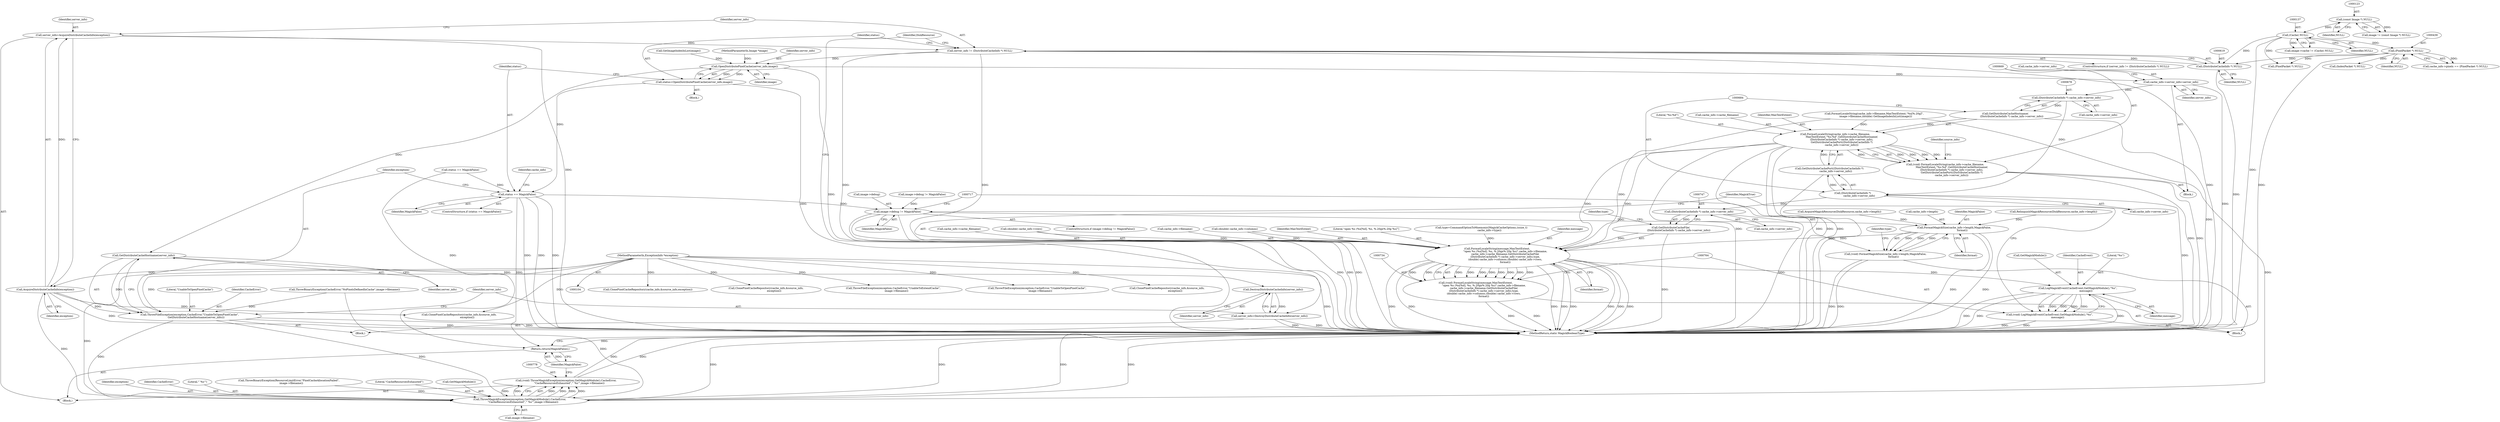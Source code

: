 digraph "0_ImageMagick_4e81ce8b07219c69a9aeccb0f7f7b927ca6db74c_0@pointer" {
"1000616" [label="(Call,server_info != (DistributeCacheInfo *) NULL)"];
"1000611" [label="(Call,server_info=AcquireDistributeCacheInfo(exception))"];
"1000613" [label="(Call,AcquireDistributeCacheInfo(exception))"];
"1000107" [label="(MethodParameterIn,ExceptionInfo *exception)"];
"1000618" [label="(Call,(DistributeCacheInfo *) NULL)"];
"1000438" [label="(Call,(PixelPacket *) NULL)"];
"1000136" [label="(Call,(Cache) NULL)"];
"1000122" [label="(Call,(const Image *) NULL)"];
"1000624" [label="(Call,OpenDistributePixelCache(server_info,image))"];
"1000622" [label="(Call,status=OpenDistributePixelCache(server_info,image))"];
"1000628" [label="(Call,status == MagickFalse)"];
"1000710" [label="(Call,image->debug != MagickFalse)"];
"1000718" [label="(Call,FormatMagickSize(cache_info->length,MagickFalse,\n                    format))"];
"1000716" [label="(Call,(void) FormatMagickSize(cache_info->length,MagickFalse,\n                    format))"];
"1000735" [label="(Call,FormatLocaleString(message,MaxTextExtent,\n                    \"open %s (%s[%d], %s, %.20gx%.20g %s)\",cache_info->filename,\n                    cache_info->cache_filename,GetDistributeCacheFile(\n                    (DistributeCacheInfo *) cache_info->server_info),type,\n                    (double) cache_info->columns,(double) cache_info->rows,\n                    format))"];
"1000733" [label="(Call,(void) FormatLocaleString(message,MaxTextExtent,\n                    \"open %s (%s[%d], %s, %.20gx%.20g %s)\",cache_info->filename,\n                    cache_info->cache_filename,GetDistributeCacheFile(\n                    (DistributeCacheInfo *) cache_info->server_info),type,\n                    (double) cache_info->columns,(double) cache_info->rows,\n                    format))"];
"1000765" [label="(Call,LogMagickEvent(CacheEvent,GetMagickModule(),\"%s\",\n                    message))"];
"1000763" [label="(Call,(void) LogMagickEvent(CacheEvent,GetMagickModule(),\"%s\",\n                    message))"];
"1000788" [label="(Return,return(MagickFalse);)"];
"1000636" [label="(Call,GetDistributeCacheHostname(server_info))"];
"1000632" [label="(Call,ThrowFileException(exception,CacheError,\"UnableToOpenPixelCache\",\n                GetDistributeCacheHostname(server_info)))"];
"1000779" [label="(Call,ThrowMagickException(exception,GetMagickModule(),CacheError,\n        \"CacheResourcesExhausted\",\"`%s'\",image->filename))"];
"1000777" [label="(Call,(void) ThrowMagickException(exception,GetMagickModule(),CacheError,\n        \"CacheResourcesExhausted\",\"`%s'\",image->filename))"];
"1000640" [label="(Call,DestroyDistributeCacheInfo(server_info))"];
"1000638" [label="(Call,server_info=DestroyDistributeCacheInfo(server_info))"];
"1000663" [label="(Call,cache_info->server_info=server_info)"];
"1000677" [label="(Call,(DistributeCacheInfo *) cache_info->server_info)"];
"1000676" [label="(Call,GetDistributeCacheHostname(\n                (DistributeCacheInfo *) cache_info->server_info))"];
"1000670" [label="(Call,FormatLocaleString(cache_info->cache_filename,\n                MaxTextExtent,\"%s:%d\",GetDistributeCacheHostname(\n                (DistributeCacheInfo *) cache_info->server_info),\n                GetDistributeCachePort((DistributeCacheInfo *)\n                cache_info->server_info)))"];
"1000668" [label="(Call,(void) FormatLocaleString(cache_info->cache_filename,\n                MaxTextExtent,\"%s:%d\",GetDistributeCacheHostname(\n                (DistributeCacheInfo *) cache_info->server_info),\n                GetDistributeCachePort((DistributeCacheInfo *)\n                cache_info->server_info)))"];
"1000683" [label="(Call,(DistributeCacheInfo *)\n                cache_info->server_info)"];
"1000682" [label="(Call,GetDistributeCachePort((DistributeCacheInfo *)\n                cache_info->server_info))"];
"1000746" [label="(Call,(DistributeCacheInfo *) cache_info->server_info)"];
"1000745" [label="(Call,GetDistributeCacheFile(\n                    (DistributeCacheInfo *) cache_info->server_info))"];
"1000624" [label="(Call,OpenDistributePixelCache(server_info,image))"];
"1000611" [label="(Call,server_info=AcquireDistributeCacheInfo(exception))"];
"1000219" [label="(Call,FormatLocaleString(cache_info->filename,MaxTextExtent,\"%s[%.20g]\",\n    image->filename,(double) GetImageIndexInList(image)))"];
"1000780" [label="(Identifier,exception)"];
"1000612" [label="(Identifier,server_info)"];
"1000598" [label="(Block,)"];
"1000618" [label="(Call,(DistributeCacheInfo *) NULL)"];
"1000639" [label="(Identifier,server_info)"];
"1000777" [label="(Call,(void) ThrowMagickException(exception,GetMagickModule(),CacheError,\n        \"CacheResourcesExhausted\",\"`%s'\",image->filename))"];
"1000682" [label="(Call,GetDistributeCachePort((DistributeCacheInfo *)\n                cache_info->server_info))"];
"1000725" [label="(Identifier,type)"];
"1000107" [label="(MethodParameterIn,ExceptionInfo *exception)"];
"1000625" [label="(Identifier,server_info)"];
"1000440" [label="(Identifier,NULL)"];
"1000230" [label="(Call,GetImageIndexInList(image))"];
"1000614" [label="(Identifier,exception)"];
"1001106" [label="(Call,ClonePixelCacheRepository(cache_info,&source_info,exception))"];
"1000677" [label="(Call,(DistributeCacheInfo *) cache_info->server_info)"];
"1000663" [label="(Call,cache_info->server_info=server_info)"];
"1000438" [label="(Call,(PixelPacket *) NULL)"];
"1000771" [label="(Identifier,MagickTrue)"];
"1000789" [label="(Identifier,MagickFalse)"];
"1000716" [label="(Call,(void) FormatMagickSize(cache_info->length,MagickFalse,\n                    format))"];
"1000434" [label="(Call,cache_info->pixels == (PixelPacket *) NULL)"];
"1000676" [label="(Call,GetDistributeCacheHostname(\n                (DistributeCacheInfo *) cache_info->server_info))"];
"1000613" [label="(Call,AcquireDistributeCacheInfo(exception))"];
"1000166" [label="(Call,ThrowBinaryException(CacheError,\"NoPixelsDefinedInCache\",image->filename))"];
"1000674" [label="(Identifier,MaxTextExtent)"];
"1000627" [label="(ControlStructure,if (status == MagickFalse))"];
"1000736" [label="(Identifier,message)"];
"1000723" [label="(Identifier,format)"];
"1000132" [label="(Call,image->cache != (Cache) NULL)"];
"1000621" [label="(Block,)"];
"1000679" [label="(Call,cache_info->server_info)"];
"1000636" [label="(Call,GetDistributeCacheHostname(server_info))"];
"1000620" [label="(Identifier,NULL)"];
"1000499" [label="(Call,ClonePixelCacheRepository(cache_info,&source_info,\n                    exception))"];
"1000719" [label="(Call,cache_info->length)"];
"1000635" [label="(Literal,\"UnableToOpenPixelCache\")"];
"1000782" [label="(Identifier,CacheError)"];
"1000784" [label="(Literal,\"`%s'\")"];
"1000339" [label="(Call,ThrowBinaryException(ResourceLimitError,\"PixelCacheAllocationFailed\",\n      image->filename))"];
"1000140" [label="(Call,image->debug != MagickFalse)"];
"1000671" [label="(Call,cache_info->cache_filename)"];
"1000714" [label="(Identifier,MagickFalse)"];
"1000709" [label="(ControlStructure,if (image->debug != MagickFalse))"];
"1000742" [label="(Call,cache_info->cache_filename)"];
"1000617" [label="(Identifier,server_info)"];
"1000767" [label="(Call,GetMagickModule())"];
"1000722" [label="(Identifier,MagickFalse)"];
"1000769" [label="(Identifier,message)"];
"1000752" [label="(Call,(double) cache_info->columns)"];
"1000715" [label="(Block,)"];
"1000746" [label="(Call,(DistributeCacheInfo *) cache_info->server_info)"];
"1001174" [label="(MethodReturn,static MagickBooleanType)"];
"1000643" [label="(Block,)"];
"1000646" [label="(Identifier,cache_info)"];
"1000634" [label="(Identifier,CacheError)"];
"1000630" [label="(Identifier,MagickFalse)"];
"1000762" [label="(Identifier,format)"];
"1000739" [label="(Call,cache_info->filename)"];
"1000138" [label="(Identifier,NULL)"];
"1000667" [label="(Identifier,server_info)"];
"1000615" [label="(ControlStructure,if (server_info != (DistributeCacheInfo *) NULL))"];
"1000773" [label="(Identifier,DiskResource)"];
"1000850" [label="(Call,ThrowFileException(exception,CacheError,\"UnableToExtendCache\",\n        image->filename))"];
"1000606" [label="(Call,RelinquishMagickResource(DiskResource,cache_info->length))"];
"1000122" [label="(Call,(const Image *) NULL)"];
"1000622" [label="(Call,status=OpenDistributePixelCache(server_info,image))"];
"1000711" [label="(Call,image->debug)"];
"1000641" [label="(Identifier,server_info)"];
"1000628" [label="(Call,status == MagickFalse)"];
"1000136" [label="(Call,(Cache) NULL)"];
"1000668" [label="(Call,(void) FormatLocaleString(cache_info->cache_filename,\n                MaxTextExtent,\"%s:%d\",GetDistributeCacheHostname(\n                (DistributeCacheInfo *) cache_info->server_info),\n                GetDistributeCachePort((DistributeCacheInfo *)\n                cache_info->server_info)))"];
"1000692" [label="(Identifier,source_info)"];
"1000737" [label="(Identifier,MaxTextExtent)"];
"1000783" [label="(Literal,\"CacheResourcesExhausted\")"];
"1000583" [label="(Call,AcquireMagickResource(DiskResource,cache_info->length))"];
"1000738" [label="(Literal,\"open %s (%s[%d], %s, %.20gx%.20g %s)\")"];
"1000466" [label="(Call,(IndexPacket *) NULL)"];
"1000633" [label="(Identifier,exception)"];
"1000626" [label="(Identifier,image)"];
"1000823" [label="(Call,ThrowFileException(exception,CacheError,\"UnableToOpenPixelCache\",\n        image->filename))"];
"1000120" [label="(Call,image != (const Image *) NULL)"];
"1000638" [label="(Call,server_info=DestroyDistributeCacheInfo(server_info))"];
"1000757" [label="(Call,(double) cache_info->rows)"];
"1000124" [label="(Identifier,NULL)"];
"1000766" [label="(Identifier,CacheEvent)"];
"1000683" [label="(Call,(DistributeCacheInfo *)\n                cache_info->server_info)"];
"1000779" [label="(Call,ThrowMagickException(exception,GetMagickModule(),CacheError,\n        \"CacheResourcesExhausted\",\"`%s'\",image->filename))"];
"1000768" [label="(Literal,\"%s\")"];
"1000765" [label="(Call,LogMagickEvent(CacheEvent,GetMagickModule(),\"%s\",\n                    message))"];
"1000623" [label="(Identifier,status)"];
"1000781" [label="(Call,GetMagickModule())"];
"1000590" [label="(Call,status == MagickFalse)"];
"1000745" [label="(Call,GetDistributeCacheFile(\n                    (DistributeCacheInfo *) cache_info->server_info))"];
"1000785" [label="(Call,image->filename)"];
"1000751" [label="(Identifier,type)"];
"1000616" [label="(Call,server_info != (DistributeCacheInfo *) NULL)"];
"1000724" [label="(Call,type=CommandOptionToMnemonic(MagickCacheOptions,(ssize_t)\n                    cache_info->type))"];
"1000664" [label="(Call,cache_info->server_info)"];
"1000675" [label="(Literal,\"%s:%d\")"];
"1000701" [label="(Call,ClonePixelCacheRepository(cache_info,&source_info,\n                    exception))"];
"1000685" [label="(Call,cache_info->server_info)"];
"1000788" [label="(Return,return(MagickFalse);)"];
"1000670" [label="(Call,FormatLocaleString(cache_info->cache_filename,\n                MaxTextExtent,\"%s:%d\",GetDistributeCacheHostname(\n                (DistributeCacheInfo *) cache_info->server_info),\n                GetDistributeCachePort((DistributeCacheInfo *)\n                cache_info->server_info)))"];
"1000763" [label="(Call,(void) LogMagickEvent(CacheEvent,GetMagickModule(),\"%s\",\n                    message))"];
"1000951" [label="(Call,(PixelPacket *) NULL)"];
"1000748" [label="(Call,cache_info->server_info)"];
"1000632" [label="(Call,ThrowFileException(exception,CacheError,\"UnableToOpenPixelCache\",\n                GetDistributeCacheHostname(server_info)))"];
"1001020" [label="(Call,ClonePixelCacheRepository(cache_info,&source_info,\n                    exception))"];
"1000631" [label="(Block,)"];
"1000735" [label="(Call,FormatLocaleString(message,MaxTextExtent,\n                    \"open %s (%s[%d], %s, %.20gx%.20g %s)\",cache_info->filename,\n                    cache_info->cache_filename,GetDistributeCacheFile(\n                    (DistributeCacheInfo *) cache_info->server_info),type,\n                    (double) cache_info->columns,(double) cache_info->rows,\n                    format))"];
"1000733" [label="(Call,(void) FormatLocaleString(message,MaxTextExtent,\n                    \"open %s (%s[%d], %s, %.20gx%.20g %s)\",cache_info->filename,\n                    cache_info->cache_filename,GetDistributeCacheFile(\n                    (DistributeCacheInfo *) cache_info->server_info),type,\n                    (double) cache_info->columns,(double) cache_info->rows,\n                    format))"];
"1000637" [label="(Identifier,server_info)"];
"1000105" [label="(MethodParameterIn,Image *image)"];
"1000710" [label="(Call,image->debug != MagickFalse)"];
"1000718" [label="(Call,FormatMagickSize(cache_info->length,MagickFalse,\n                    format))"];
"1000640" [label="(Call,DestroyDistributeCacheInfo(server_info))"];
"1000629" [label="(Identifier,status)"];
"1000616" -> "1000615"  [label="AST: "];
"1000616" -> "1000618"  [label="CFG: "];
"1000617" -> "1000616"  [label="AST: "];
"1000618" -> "1000616"  [label="AST: "];
"1000623" -> "1000616"  [label="CFG: "];
"1000773" -> "1000616"  [label="CFG: "];
"1000616" -> "1001174"  [label="DDG: "];
"1000616" -> "1001174"  [label="DDG: "];
"1000616" -> "1001174"  [label="DDG: "];
"1000611" -> "1000616"  [label="DDG: "];
"1000618" -> "1000616"  [label="DDG: "];
"1000616" -> "1000624"  [label="DDG: "];
"1000611" -> "1000598"  [label="AST: "];
"1000611" -> "1000613"  [label="CFG: "];
"1000612" -> "1000611"  [label="AST: "];
"1000613" -> "1000611"  [label="AST: "];
"1000617" -> "1000611"  [label="CFG: "];
"1000611" -> "1001174"  [label="DDG: "];
"1000613" -> "1000611"  [label="DDG: "];
"1000613" -> "1000614"  [label="CFG: "];
"1000614" -> "1000613"  [label="AST: "];
"1000613" -> "1001174"  [label="DDG: "];
"1000107" -> "1000613"  [label="DDG: "];
"1000613" -> "1000632"  [label="DDG: "];
"1000613" -> "1000701"  [label="DDG: "];
"1000613" -> "1000779"  [label="DDG: "];
"1000107" -> "1000104"  [label="AST: "];
"1000107" -> "1001174"  [label="DDG: "];
"1000107" -> "1000499"  [label="DDG: "];
"1000107" -> "1000632"  [label="DDG: "];
"1000107" -> "1000701"  [label="DDG: "];
"1000107" -> "1000779"  [label="DDG: "];
"1000107" -> "1000823"  [label="DDG: "];
"1000107" -> "1000850"  [label="DDG: "];
"1000107" -> "1001020"  [label="DDG: "];
"1000107" -> "1001106"  [label="DDG: "];
"1000618" -> "1000620"  [label="CFG: "];
"1000619" -> "1000618"  [label="AST: "];
"1000620" -> "1000618"  [label="AST: "];
"1000618" -> "1001174"  [label="DDG: "];
"1000438" -> "1000618"  [label="DDG: "];
"1000136" -> "1000618"  [label="DDG: "];
"1000438" -> "1000434"  [label="AST: "];
"1000438" -> "1000440"  [label="CFG: "];
"1000439" -> "1000438"  [label="AST: "];
"1000440" -> "1000438"  [label="AST: "];
"1000434" -> "1000438"  [label="CFG: "];
"1000438" -> "1001174"  [label="DDG: "];
"1000438" -> "1000434"  [label="DDG: "];
"1000136" -> "1000438"  [label="DDG: "];
"1000438" -> "1000466"  [label="DDG: "];
"1000438" -> "1000951"  [label="DDG: "];
"1000136" -> "1000132"  [label="AST: "];
"1000136" -> "1000138"  [label="CFG: "];
"1000137" -> "1000136"  [label="AST: "];
"1000138" -> "1000136"  [label="AST: "];
"1000132" -> "1000136"  [label="CFG: "];
"1000136" -> "1001174"  [label="DDG: "];
"1000136" -> "1000132"  [label="DDG: "];
"1000122" -> "1000136"  [label="DDG: "];
"1000136" -> "1000951"  [label="DDG: "];
"1000122" -> "1000120"  [label="AST: "];
"1000122" -> "1000124"  [label="CFG: "];
"1000123" -> "1000122"  [label="AST: "];
"1000124" -> "1000122"  [label="AST: "];
"1000120" -> "1000122"  [label="CFG: "];
"1000122" -> "1000120"  [label="DDG: "];
"1000624" -> "1000622"  [label="AST: "];
"1000624" -> "1000626"  [label="CFG: "];
"1000625" -> "1000624"  [label="AST: "];
"1000626" -> "1000624"  [label="AST: "];
"1000622" -> "1000624"  [label="CFG: "];
"1000624" -> "1001174"  [label="DDG: "];
"1000624" -> "1000622"  [label="DDG: "];
"1000624" -> "1000622"  [label="DDG: "];
"1000230" -> "1000624"  [label="DDG: "];
"1000105" -> "1000624"  [label="DDG: "];
"1000624" -> "1000636"  [label="DDG: "];
"1000624" -> "1000663"  [label="DDG: "];
"1000622" -> "1000621"  [label="AST: "];
"1000623" -> "1000622"  [label="AST: "];
"1000629" -> "1000622"  [label="CFG: "];
"1000622" -> "1001174"  [label="DDG: "];
"1000622" -> "1000628"  [label="DDG: "];
"1000628" -> "1000627"  [label="AST: "];
"1000628" -> "1000630"  [label="CFG: "];
"1000629" -> "1000628"  [label="AST: "];
"1000630" -> "1000628"  [label="AST: "];
"1000633" -> "1000628"  [label="CFG: "];
"1000646" -> "1000628"  [label="CFG: "];
"1000628" -> "1001174"  [label="DDG: "];
"1000628" -> "1001174"  [label="DDG: "];
"1000628" -> "1001174"  [label="DDG: "];
"1000590" -> "1000628"  [label="DDG: "];
"1000628" -> "1000710"  [label="DDG: "];
"1000628" -> "1000788"  [label="DDG: "];
"1000710" -> "1000709"  [label="AST: "];
"1000710" -> "1000714"  [label="CFG: "];
"1000711" -> "1000710"  [label="AST: "];
"1000714" -> "1000710"  [label="AST: "];
"1000717" -> "1000710"  [label="CFG: "];
"1000771" -> "1000710"  [label="CFG: "];
"1000710" -> "1001174"  [label="DDG: "];
"1000710" -> "1001174"  [label="DDG: "];
"1000710" -> "1001174"  [label="DDG: "];
"1000140" -> "1000710"  [label="DDG: "];
"1000710" -> "1000718"  [label="DDG: "];
"1000718" -> "1000716"  [label="AST: "];
"1000718" -> "1000723"  [label="CFG: "];
"1000719" -> "1000718"  [label="AST: "];
"1000722" -> "1000718"  [label="AST: "];
"1000723" -> "1000718"  [label="AST: "];
"1000716" -> "1000718"  [label="CFG: "];
"1000718" -> "1001174"  [label="DDG: "];
"1000718" -> "1001174"  [label="DDG: "];
"1000718" -> "1000716"  [label="DDG: "];
"1000718" -> "1000716"  [label="DDG: "];
"1000718" -> "1000716"  [label="DDG: "];
"1000606" -> "1000718"  [label="DDG: "];
"1000583" -> "1000718"  [label="DDG: "];
"1000718" -> "1000735"  [label="DDG: "];
"1000716" -> "1000715"  [label="AST: "];
"1000717" -> "1000716"  [label="AST: "];
"1000725" -> "1000716"  [label="CFG: "];
"1000716" -> "1001174"  [label="DDG: "];
"1000716" -> "1001174"  [label="DDG: "];
"1000735" -> "1000733"  [label="AST: "];
"1000735" -> "1000762"  [label="CFG: "];
"1000736" -> "1000735"  [label="AST: "];
"1000737" -> "1000735"  [label="AST: "];
"1000738" -> "1000735"  [label="AST: "];
"1000739" -> "1000735"  [label="AST: "];
"1000742" -> "1000735"  [label="AST: "];
"1000745" -> "1000735"  [label="AST: "];
"1000751" -> "1000735"  [label="AST: "];
"1000752" -> "1000735"  [label="AST: "];
"1000757" -> "1000735"  [label="AST: "];
"1000762" -> "1000735"  [label="AST: "];
"1000733" -> "1000735"  [label="CFG: "];
"1000735" -> "1001174"  [label="DDG: "];
"1000735" -> "1001174"  [label="DDG: "];
"1000735" -> "1001174"  [label="DDG: "];
"1000735" -> "1001174"  [label="DDG: "];
"1000735" -> "1001174"  [label="DDG: "];
"1000735" -> "1001174"  [label="DDG: "];
"1000735" -> "1001174"  [label="DDG: "];
"1000735" -> "1001174"  [label="DDG: "];
"1000735" -> "1000733"  [label="DDG: "];
"1000735" -> "1000733"  [label="DDG: "];
"1000735" -> "1000733"  [label="DDG: "];
"1000735" -> "1000733"  [label="DDG: "];
"1000735" -> "1000733"  [label="DDG: "];
"1000735" -> "1000733"  [label="DDG: "];
"1000735" -> "1000733"  [label="DDG: "];
"1000735" -> "1000733"  [label="DDG: "];
"1000735" -> "1000733"  [label="DDG: "];
"1000735" -> "1000733"  [label="DDG: "];
"1000670" -> "1000735"  [label="DDG: "];
"1000670" -> "1000735"  [label="DDG: "];
"1000219" -> "1000735"  [label="DDG: "];
"1000745" -> "1000735"  [label="DDG: "];
"1000724" -> "1000735"  [label="DDG: "];
"1000752" -> "1000735"  [label="DDG: "];
"1000757" -> "1000735"  [label="DDG: "];
"1000735" -> "1000765"  [label="DDG: "];
"1000733" -> "1000715"  [label="AST: "];
"1000734" -> "1000733"  [label="AST: "];
"1000764" -> "1000733"  [label="CFG: "];
"1000733" -> "1001174"  [label="DDG: "];
"1000733" -> "1001174"  [label="DDG: "];
"1000765" -> "1000763"  [label="AST: "];
"1000765" -> "1000769"  [label="CFG: "];
"1000766" -> "1000765"  [label="AST: "];
"1000767" -> "1000765"  [label="AST: "];
"1000768" -> "1000765"  [label="AST: "];
"1000769" -> "1000765"  [label="AST: "];
"1000763" -> "1000765"  [label="CFG: "];
"1000765" -> "1001174"  [label="DDG: "];
"1000765" -> "1001174"  [label="DDG: "];
"1000765" -> "1001174"  [label="DDG: "];
"1000765" -> "1000763"  [label="DDG: "];
"1000765" -> "1000763"  [label="DDG: "];
"1000765" -> "1000763"  [label="DDG: "];
"1000765" -> "1000763"  [label="DDG: "];
"1000763" -> "1000715"  [label="AST: "];
"1000764" -> "1000763"  [label="AST: "];
"1000771" -> "1000763"  [label="CFG: "];
"1000763" -> "1001174"  [label="DDG: "];
"1000763" -> "1001174"  [label="DDG: "];
"1000788" -> "1000598"  [label="AST: "];
"1000788" -> "1000789"  [label="CFG: "];
"1000789" -> "1000788"  [label="AST: "];
"1001174" -> "1000788"  [label="CFG: "];
"1000788" -> "1001174"  [label="DDG: "];
"1000789" -> "1000788"  [label="DDG: "];
"1000590" -> "1000788"  [label="DDG: "];
"1000636" -> "1000632"  [label="AST: "];
"1000636" -> "1000637"  [label="CFG: "];
"1000637" -> "1000636"  [label="AST: "];
"1000632" -> "1000636"  [label="CFG: "];
"1000636" -> "1000632"  [label="DDG: "];
"1000636" -> "1000640"  [label="DDG: "];
"1000632" -> "1000631"  [label="AST: "];
"1000633" -> "1000632"  [label="AST: "];
"1000634" -> "1000632"  [label="AST: "];
"1000635" -> "1000632"  [label="AST: "];
"1000639" -> "1000632"  [label="CFG: "];
"1000632" -> "1001174"  [label="DDG: "];
"1000632" -> "1001174"  [label="DDG: "];
"1000166" -> "1000632"  [label="DDG: "];
"1000632" -> "1000779"  [label="DDG: "];
"1000632" -> "1000779"  [label="DDG: "];
"1000779" -> "1000777"  [label="AST: "];
"1000779" -> "1000785"  [label="CFG: "];
"1000780" -> "1000779"  [label="AST: "];
"1000781" -> "1000779"  [label="AST: "];
"1000782" -> "1000779"  [label="AST: "];
"1000783" -> "1000779"  [label="AST: "];
"1000784" -> "1000779"  [label="AST: "];
"1000785" -> "1000779"  [label="AST: "];
"1000777" -> "1000779"  [label="CFG: "];
"1000779" -> "1001174"  [label="DDG: "];
"1000779" -> "1001174"  [label="DDG: "];
"1000779" -> "1001174"  [label="DDG: "];
"1000779" -> "1001174"  [label="DDG: "];
"1000779" -> "1000777"  [label="DDG: "];
"1000779" -> "1000777"  [label="DDG: "];
"1000779" -> "1000777"  [label="DDG: "];
"1000779" -> "1000777"  [label="DDG: "];
"1000779" -> "1000777"  [label="DDG: "];
"1000779" -> "1000777"  [label="DDG: "];
"1000166" -> "1000779"  [label="DDG: "];
"1000219" -> "1000779"  [label="DDG: "];
"1000339" -> "1000779"  [label="DDG: "];
"1000777" -> "1000598"  [label="AST: "];
"1000778" -> "1000777"  [label="AST: "];
"1000789" -> "1000777"  [label="CFG: "];
"1000777" -> "1001174"  [label="DDG: "];
"1000777" -> "1001174"  [label="DDG: "];
"1000640" -> "1000638"  [label="AST: "];
"1000640" -> "1000641"  [label="CFG: "];
"1000641" -> "1000640"  [label="AST: "];
"1000638" -> "1000640"  [label="CFG: "];
"1000640" -> "1000638"  [label="DDG: "];
"1000638" -> "1000631"  [label="AST: "];
"1000639" -> "1000638"  [label="AST: "];
"1000773" -> "1000638"  [label="CFG: "];
"1000638" -> "1001174"  [label="DDG: "];
"1000638" -> "1001174"  [label="DDG: "];
"1000663" -> "1000643"  [label="AST: "];
"1000663" -> "1000667"  [label="CFG: "];
"1000664" -> "1000663"  [label="AST: "];
"1000667" -> "1000663"  [label="AST: "];
"1000669" -> "1000663"  [label="CFG: "];
"1000663" -> "1001174"  [label="DDG: "];
"1000663" -> "1000677"  [label="DDG: "];
"1000677" -> "1000676"  [label="AST: "];
"1000677" -> "1000679"  [label="CFG: "];
"1000678" -> "1000677"  [label="AST: "];
"1000679" -> "1000677"  [label="AST: "];
"1000676" -> "1000677"  [label="CFG: "];
"1000677" -> "1000676"  [label="DDG: "];
"1000677" -> "1000683"  [label="DDG: "];
"1000676" -> "1000670"  [label="AST: "];
"1000684" -> "1000676"  [label="CFG: "];
"1000676" -> "1001174"  [label="DDG: "];
"1000676" -> "1000670"  [label="DDG: "];
"1000670" -> "1000668"  [label="AST: "];
"1000670" -> "1000682"  [label="CFG: "];
"1000671" -> "1000670"  [label="AST: "];
"1000674" -> "1000670"  [label="AST: "];
"1000675" -> "1000670"  [label="AST: "];
"1000682" -> "1000670"  [label="AST: "];
"1000668" -> "1000670"  [label="CFG: "];
"1000670" -> "1001174"  [label="DDG: "];
"1000670" -> "1001174"  [label="DDG: "];
"1000670" -> "1001174"  [label="DDG: "];
"1000670" -> "1001174"  [label="DDG: "];
"1000670" -> "1000668"  [label="DDG: "];
"1000670" -> "1000668"  [label="DDG: "];
"1000670" -> "1000668"  [label="DDG: "];
"1000670" -> "1000668"  [label="DDG: "];
"1000670" -> "1000668"  [label="DDG: "];
"1000219" -> "1000670"  [label="DDG: "];
"1000682" -> "1000670"  [label="DDG: "];
"1000668" -> "1000643"  [label="AST: "];
"1000669" -> "1000668"  [label="AST: "];
"1000692" -> "1000668"  [label="CFG: "];
"1000668" -> "1001174"  [label="DDG: "];
"1000668" -> "1001174"  [label="DDG: "];
"1000683" -> "1000682"  [label="AST: "];
"1000683" -> "1000685"  [label="CFG: "];
"1000684" -> "1000683"  [label="AST: "];
"1000685" -> "1000683"  [label="AST: "];
"1000682" -> "1000683"  [label="CFG: "];
"1000683" -> "1001174"  [label="DDG: "];
"1000683" -> "1000682"  [label="DDG: "];
"1000683" -> "1000746"  [label="DDG: "];
"1000682" -> "1001174"  [label="DDG: "];
"1000746" -> "1000745"  [label="AST: "];
"1000746" -> "1000748"  [label="CFG: "];
"1000747" -> "1000746"  [label="AST: "];
"1000748" -> "1000746"  [label="AST: "];
"1000745" -> "1000746"  [label="CFG: "];
"1000746" -> "1001174"  [label="DDG: "];
"1000746" -> "1000745"  [label="DDG: "];
"1000751" -> "1000745"  [label="CFG: "];
"1000745" -> "1001174"  [label="DDG: "];
}

